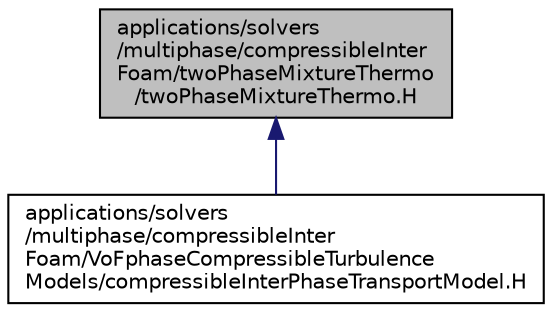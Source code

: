 digraph "applications/solvers/multiphase/compressibleInterFoam/twoPhaseMixtureThermo/twoPhaseMixtureThermo.H"
{
  bgcolor="transparent";
  edge [fontname="Helvetica",fontsize="10",labelfontname="Helvetica",labelfontsize="10"];
  node [fontname="Helvetica",fontsize="10",shape=record];
  Node1 [label="applications/solvers\l/multiphase/compressibleInter\lFoam/twoPhaseMixtureThermo\l/twoPhaseMixtureThermo.H",height=0.2,width=0.4,color="black", fillcolor="grey75", style="filled" fontcolor="black"];
  Node1 -> Node2 [dir="back",color="midnightblue",fontsize="10",style="solid",fontname="Helvetica"];
  Node2 [label="applications/solvers\l/multiphase/compressibleInter\lFoam/VoFphaseCompressibleTurbulence\lModels/compressibleInterPhaseTransportModel.H",height=0.2,width=0.4,color="black",URL="$compressibleInterPhaseTransportModel_8H.html"];
}
